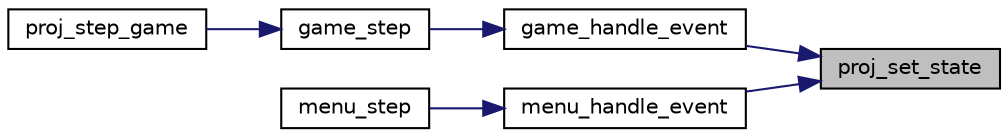 digraph "proj_set_state"
{
 // LATEX_PDF_SIZE
  edge [fontname="Helvetica",fontsize="10",labelfontname="Helvetica",labelfontsize="10"];
  node [fontname="Helvetica",fontsize="10",shape=record];
  rankdir="RL";
  Node1 [label="proj_set_state",height=0.2,width=0.4,color="black", fillcolor="grey75", style="filled", fontcolor="black",tooltip="Changes the current state of the programing. This function changes the execution state and makes the ..."];
  Node1 -> Node2 [dir="back",color="midnightblue",fontsize="10",style="solid",fontname="Helvetica"];
  Node2 [label="game_handle_event",height=0.2,width=0.4,color="black", fillcolor="white", style="filled",URL="$group__state.html#ga9879089449356f48bb8b7139a500c71f",tooltip="Handle the latest event. Updates the game values according to it."];
  Node2 -> Node3 [dir="back",color="midnightblue",fontsize="10",style="solid",fontname="Helvetica"];
  Node3 [label="game_step",height=0.2,width=0.4,color="black", fillcolor="white", style="filled",URL="$group__state.html#gadcf9f503ff3bab6327591bce6f82edc9",tooltip="Draw the game and handle the latest event. This function calls game_draw and game_handle_event."];
  Node3 -> Node4 [dir="back",color="midnightblue",fontsize="10",style="solid",fontname="Helvetica"];
  Node4 [label="proj_step_game",height=0.2,width=0.4,color="black", fillcolor="white", style="filled",URL="$group__proj.html#ga32291401113bb3fa9c0a58437a013371",tooltip="Step function when the state is GAME. This function is needed to use on the step function pointer...."];
  Node1 -> Node5 [dir="back",color="midnightblue",fontsize="10",style="solid",fontname="Helvetica"];
  Node5 [label="menu_handle_event",height=0.2,width=0.4,color="black", fillcolor="white", style="filled",URL="$group__state.html#gae802c6fdfa595ad627589190d21c4844",tooltip="Handle an event."];
  Node5 -> Node6 [dir="back",color="midnightblue",fontsize="10",style="solid",fontname="Helvetica"];
  Node6 [label="menu_step",height=0.2,width=0.4,color="black", fillcolor="white", style="filled",URL="$group__state.html#ga1553739d257efdaeabc3d59f141ffbd9",tooltip="Handles events and draws the menu."];
}
